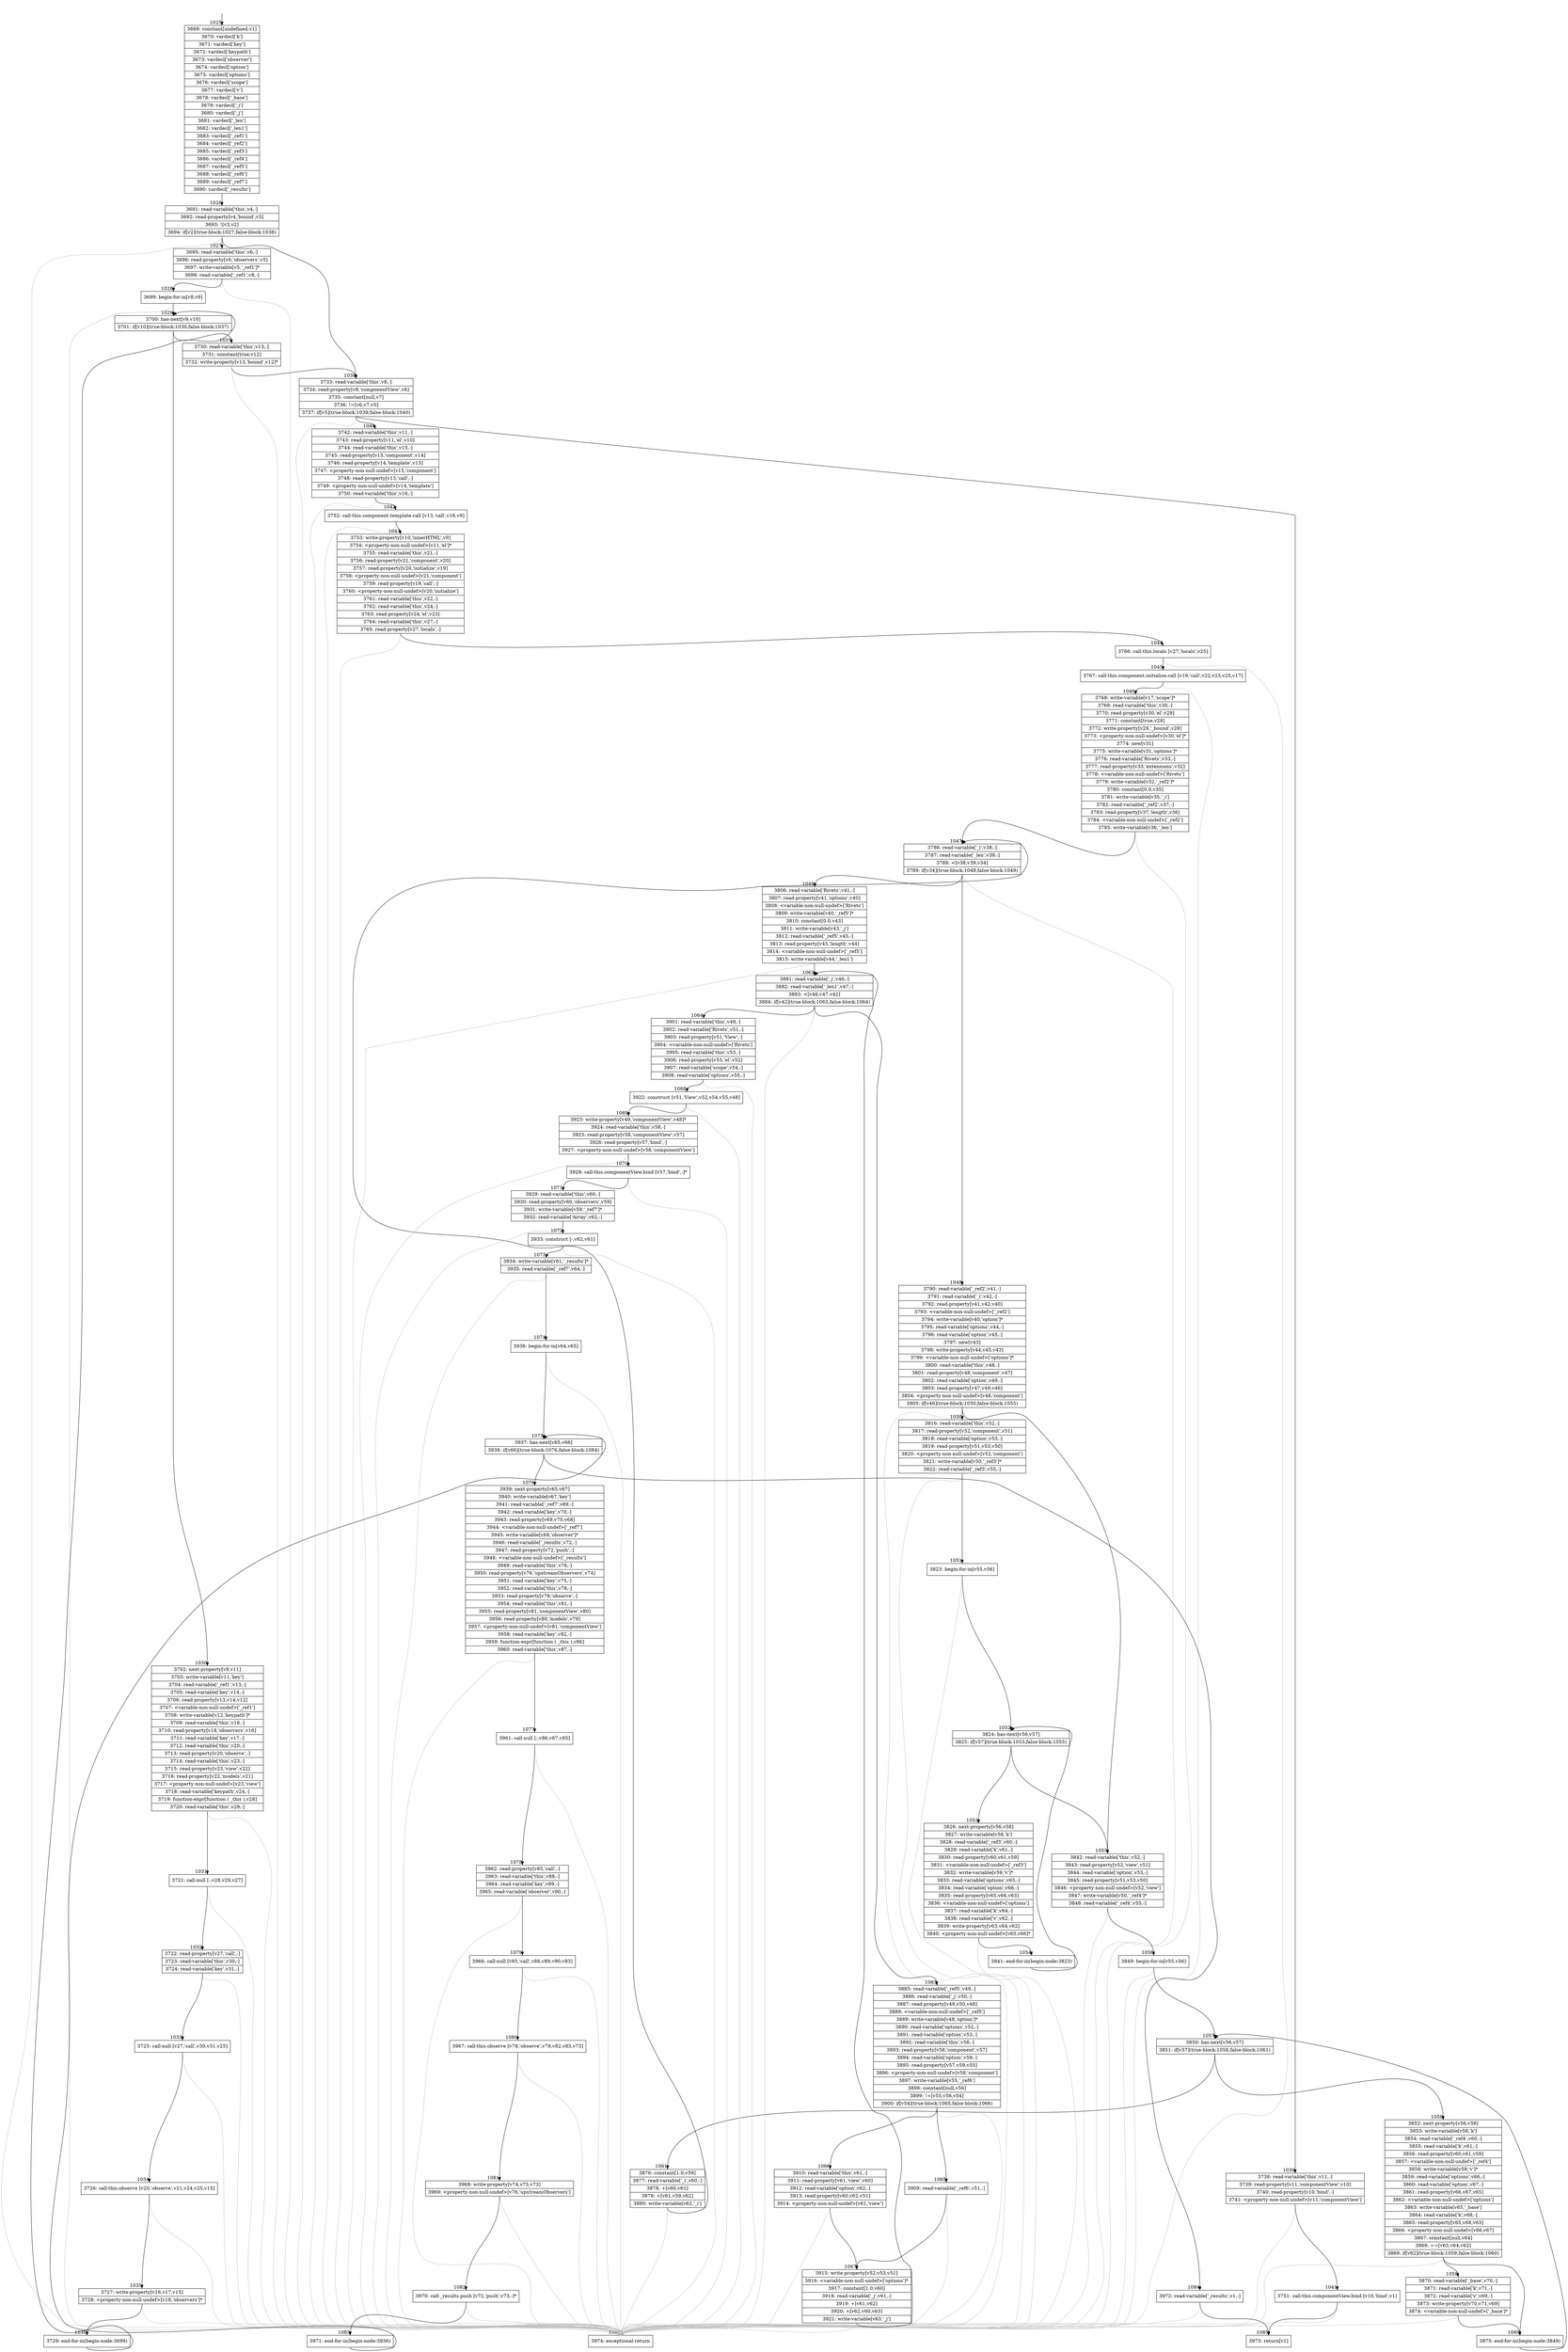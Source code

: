 digraph {
rankdir="TD"
BB_entry72[shape=none,label=""];
BB_entry72 -> BB1025 [tailport=s, headport=n, headlabel="    1025"]
BB1025 [shape=record label="{3669: constant[undefined,v1]|3670: vardecl['k']|3671: vardecl['key']|3672: vardecl['keypath']|3673: vardecl['observer']|3674: vardecl['option']|3675: vardecl['options']|3676: vardecl['scope']|3677: vardecl['v']|3678: vardecl['_base']|3679: vardecl['_i']|3680: vardecl['_j']|3681: vardecl['_len']|3682: vardecl['_len1']|3683: vardecl['_ref1']|3684: vardecl['_ref2']|3685: vardecl['_ref3']|3686: vardecl['_ref4']|3687: vardecl['_ref5']|3688: vardecl['_ref6']|3689: vardecl['_ref7']|3690: vardecl['_results']}" ] 
BB1025 -> BB1026 [tailport=s, headport=n, headlabel="      1026"]
BB1026 [shape=record label="{3691: read-variable['this',v4,-]|3692: read-property[v4,'bound',v3]|3693: ![v3,v2]|3694: if[v2](true-block:1027,false-block:1038)}" ] 
BB1026 -> BB1027 [tailport=s, headport=n, headlabel="      1027"]
BB1026 -> BB1038 [tailport=s, headport=n, headlabel="      1038"]
BB1026 -> BB1086 [tailport=s, headport=n, color=gray, headlabel="      1086"]
BB1027 [shape=record label="{3695: read-variable['this',v6,-]|3696: read-property[v6,'observers',v5]|3697: write-variable[v5,'_ref1']*|3698: read-variable['_ref1',v8,-]}" ] 
BB1027 -> BB1028 [tailport=s, headport=n, headlabel="      1028"]
BB1027 -> BB1086 [tailport=s, headport=n, color=gray]
BB1028 [shape=record label="{3699: begin-for-in[v8,v9]}" ] 
BB1028 -> BB1029 [tailport=s, headport=n, headlabel="      1029"]
BB1028 -> BB1086 [tailport=s, headport=n, color=gray]
BB1029 [shape=record label="{3700: has-next[v9,v10]|3701: if[v10](true-block:1030,false-block:1037)}" ] 
BB1029 -> BB1030 [tailport=s, headport=n, headlabel="      1030"]
BB1029 -> BB1037 [tailport=s, headport=n, headlabel="      1037"]
BB1030 [shape=record label="{3702: next-property[v9,v11]|3703: write-variable[v11,'key']|3704: read-variable['_ref1',v13,-]|3705: read-variable['key',v14,-]|3706: read-property[v13,v14,v12]|3707: \<variable-non-null-undef\>['_ref1']|3708: write-variable[v12,'keypath']*|3709: read-variable['this',v18,-]|3710: read-property[v18,'observers',v16]|3711: read-variable['key',v17,-]|3712: read-variable['this',v20,-]|3713: read-property[v20,'observe',-]|3714: read-variable['this',v23,-]|3715: read-property[v23,'view',v22]|3716: read-property[v22,'models',v21]|3717: \<property-non-null-undef\>[v23,'view']|3718: read-variable['keypath',v24,-]|3719: function-expr[function ( _this ),v28]|3720: read-variable['this',v29,-]}" ] 
BB1030 -> BB1031 [tailport=s, headport=n, headlabel="      1031"]
BB1030 -> BB1086 [tailport=s, headport=n, color=gray]
BB1031 [shape=record label="{3721: call-null [-,v28,v29,v27]}" ] 
BB1031 -> BB1032 [tailport=s, headport=n, headlabel="      1032"]
BB1031 -> BB1086 [tailport=s, headport=n, color=gray]
BB1032 [shape=record label="{3722: read-property[v27,'call',-]|3723: read-variable['this',v30,-]|3724: read-variable['key',v31,-]}" ] 
BB1032 -> BB1033 [tailport=s, headport=n, headlabel="      1033"]
BB1032 -> BB1086 [tailport=s, headport=n, color=gray]
BB1033 [shape=record label="{3725: call-null [v27,'call',v30,v31,v25]}" ] 
BB1033 -> BB1034 [tailport=s, headport=n, headlabel="      1034"]
BB1033 -> BB1086 [tailport=s, headport=n, color=gray]
BB1034 [shape=record label="{3726: call-this.observe [v20,'observe',v21,v24,v25,v15]}" ] 
BB1034 -> BB1035 [tailport=s, headport=n, headlabel="      1035"]
BB1034 -> BB1086 [tailport=s, headport=n, color=gray]
BB1035 [shape=record label="{3727: write-property[v16,v17,v15]|3728: \<property-non-null-undef\>[v18,'observers']*}" ] 
BB1035 -> BB1036 [tailport=s, headport=n, headlabel="      1036"]
BB1035 -> BB1086 [tailport=s, headport=n, color=gray]
BB1036 [shape=record label="{3729: end-for-in(begin-node:3699)}" ] 
BB1036 -> BB1029 [tailport=s, headport=n]
BB1037 [shape=record label="{3730: read-variable['this',v13,-]|3731: constant[true,v12]|3732: write-property[v13,'bound',v12]*}" ] 
BB1037 -> BB1038 [tailport=s, headport=n]
BB1037 -> BB1086 [tailport=s, headport=n, color=gray]
BB1038 [shape=record label="{3733: read-variable['this',v8,-]|3734: read-property[v8,'componentView',v6]|3735: constant[null,v7]|3736: !=[v6,v7,v5]|3737: if[v5](true-block:1039,false-block:1040)}" ] 
BB1038 -> BB1039 [tailport=s, headport=n, headlabel="      1039"]
BB1038 -> BB1040 [tailport=s, headport=n, headlabel="      1040"]
BB1038 -> BB1086 [tailport=s, headport=n, color=gray]
BB1039 [shape=record label="{3738: read-variable['this',v11,-]|3739: read-property[v11,'componentView',v10]|3740: read-property[v10,'bind',-]|3741: \<property-non-null-undef\>[v11,'componentView']}" ] 
BB1039 -> BB1041 [tailport=s, headport=n, headlabel="      1041"]
BB1039 -> BB1086 [tailport=s, headport=n, color=gray]
BB1040 [shape=record label="{3742: read-variable['this',v11,-]|3743: read-property[v11,'el',v10]|3744: read-variable['this',v15,-]|3745: read-property[v15,'component',v14]|3746: read-property[v14,'template',v13]|3747: \<property-non-null-undef\>[v15,'component']|3748: read-property[v13,'call',-]|3749: \<property-non-null-undef\>[v14,'template']|3750: read-variable['this',v16,-]}" ] 
BB1040 -> BB1042 [tailport=s, headport=n, headlabel="      1042"]
BB1040 -> BB1086 [tailport=s, headport=n, color=gray]
BB1041 [shape=record label="{3751: call-this.componentView.bind [v10,'bind',v1]}" ] 
BB1041 -> BB1085 [tailport=s, headport=n, headlabel="      1085"]
BB1041 -> BB1086 [tailport=s, headport=n, color=gray]
BB1042 [shape=record label="{3752: call-this.component.template.call [v13,'call',v16,v9]}" ] 
BB1042 -> BB1043 [tailport=s, headport=n, headlabel="      1043"]
BB1042 -> BB1086 [tailport=s, headport=n, color=gray]
BB1043 [shape=record label="{3753: write-property[v10,'innerHTML',v9]|3754: \<property-non-null-undef\>[v11,'el']*|3755: read-variable['this',v21,-]|3756: read-property[v21,'component',v20]|3757: read-property[v20,'initialize',v19]|3758: \<property-non-null-undef\>[v21,'component']|3759: read-property[v19,'call',-]|3760: \<property-non-null-undef\>[v20,'initialize']|3761: read-variable['this',v22,-]|3762: read-variable['this',v24,-]|3763: read-property[v24,'el',v23]|3764: read-variable['this',v27,-]|3765: read-property[v27,'locals',-]}" ] 
BB1043 -> BB1044 [tailport=s, headport=n, headlabel="      1044"]
BB1043 -> BB1086 [tailport=s, headport=n, color=gray]
BB1044 [shape=record label="{3766: call-this.locals [v27,'locals',v25]}" ] 
BB1044 -> BB1045 [tailport=s, headport=n, headlabel="      1045"]
BB1044 -> BB1086 [tailport=s, headport=n, color=gray]
BB1045 [shape=record label="{3767: call-this.component.initialize.call [v19,'call',v22,v23,v25,v17]}" ] 
BB1045 -> BB1046 [tailport=s, headport=n, headlabel="      1046"]
BB1045 -> BB1086 [tailport=s, headport=n, color=gray]
BB1046 [shape=record label="{3768: write-variable[v17,'scope']*|3769: read-variable['this',v30,-]|3770: read-property[v30,'el',v29]|3771: constant[true,v28]|3772: write-property[v29,'_bound',v28]|3773: \<property-non-null-undef\>[v30,'el']*|3774: new[v31]|3775: write-variable[v31,'options']*|3776: read-variable['Rivets',v33,-]|3777: read-property[v33,'extensions',v32]|3778: \<variable-non-null-undef\>['Rivets']|3779: write-variable[v32,'_ref2']*|3780: constant[0.0,v35]|3781: write-variable[v35,'_i']|3782: read-variable['_ref2',v37,-]|3783: read-property[v37,'length',v36]|3784: \<variable-non-null-undef\>['_ref2']|3785: write-variable[v36,'_len']}" ] 
BB1046 -> BB1047 [tailport=s, headport=n, headlabel="      1047"]
BB1046 -> BB1086 [tailport=s, headport=n, color=gray]
BB1047 [shape=record label="{3786: read-variable['_i',v38,-]|3787: read-variable['_len',v39,-]|3788: \<[v38,v39,v34]|3789: if[v34](true-block:1048,false-block:1049)}" ] 
BB1047 -> BB1048 [tailport=s, headport=n, headlabel="      1048"]
BB1047 -> BB1049 [tailport=s, headport=n, headlabel="      1049"]
BB1047 -> BB1086 [tailport=s, headport=n, color=gray]
BB1048 [shape=record label="{3790: read-variable['_ref2',v41,-]|3791: read-variable['_i',v42,-]|3792: read-property[v41,v42,v40]|3793: \<variable-non-null-undef\>['_ref2']|3794: write-variable[v40,'option']*|3795: read-variable['options',v44,-]|3796: read-variable['option',v45,-]|3797: new[v43]|3798: write-property[v44,v45,v43]|3799: \<variable-non-null-undef\>['options']*|3800: read-variable['this',v48,-]|3801: read-property[v48,'component',v47]|3802: read-variable['option',v49,-]|3803: read-property[v47,v49,v46]|3804: \<property-non-null-undef\>[v48,'component']|3805: if[v46](true-block:1050,false-block:1055)}" ] 
BB1048 -> BB1050 [tailport=s, headport=n, headlabel="      1050"]
BB1048 -> BB1055 [tailport=s, headport=n, headlabel="      1055"]
BB1048 -> BB1086 [tailport=s, headport=n, color=gray]
BB1049 [shape=record label="{3806: read-variable['Rivets',v41,-]|3807: read-property[v41,'options',v40]|3808: \<variable-non-null-undef\>['Rivets']|3809: write-variable[v40,'_ref5']*|3810: constant[0.0,v43]|3811: write-variable[v43,'_j']|3812: read-variable['_ref5',v45,-]|3813: read-property[v45,'length',v44]|3814: \<variable-non-null-undef\>['_ref5']|3815: write-variable[v44,'_len1']}" ] 
BB1049 -> BB1062 [tailport=s, headport=n, headlabel="      1062"]
BB1049 -> BB1086 [tailport=s, headport=n, color=gray]
BB1050 [shape=record label="{3816: read-variable['this',v52,-]|3817: read-property[v52,'component',v51]|3818: read-variable['option',v53,-]|3819: read-property[v51,v53,v50]|3820: \<property-non-null-undef\>[v52,'component']|3821: write-variable[v50,'_ref3']*|3822: read-variable['_ref3',v55,-]}" ] 
BB1050 -> BB1051 [tailport=s, headport=n, headlabel="      1051"]
BB1050 -> BB1086 [tailport=s, headport=n, color=gray]
BB1051 [shape=record label="{3823: begin-for-in[v55,v56]}" ] 
BB1051 -> BB1052 [tailport=s, headport=n, headlabel="      1052"]
BB1051 -> BB1086 [tailport=s, headport=n, color=gray]
BB1052 [shape=record label="{3824: has-next[v56,v57]|3825: if[v57](true-block:1053,false-block:1055)}" ] 
BB1052 -> BB1053 [tailport=s, headport=n, headlabel="      1053"]
BB1052 -> BB1055 [tailport=s, headport=n]
BB1053 [shape=record label="{3826: next-property[v56,v58]|3827: write-variable[v58,'k']|3828: read-variable['_ref3',v60,-]|3829: read-variable['k',v61,-]|3830: read-property[v60,v61,v59]|3831: \<variable-non-null-undef\>['_ref3']|3832: write-variable[v59,'v']*|3833: read-variable['options',v65,-]|3834: read-variable['option',v66,-]|3835: read-property[v65,v66,v63]|3836: \<variable-non-null-undef\>['options']|3837: read-variable['k',v64,-]|3838: read-variable['v',v62,-]|3839: write-property[v63,v64,v62]|3840: \<property-non-null-undef\>[v65,v66]*}" ] 
BB1053 -> BB1054 [tailport=s, headport=n, headlabel="      1054"]
BB1053 -> BB1086 [tailport=s, headport=n, color=gray]
BB1054 [shape=record label="{3841: end-for-in(begin-node:3823)}" ] 
BB1054 -> BB1052 [tailport=s, headport=n]
BB1055 [shape=record label="{3842: read-variable['this',v52,-]|3843: read-property[v52,'view',v51]|3844: read-variable['option',v53,-]|3845: read-property[v51,v53,v50]|3846: \<property-non-null-undef\>[v52,'view']|3847: write-variable[v50,'_ref4']*|3848: read-variable['_ref4',v55,-]}" ] 
BB1055 -> BB1056 [tailport=s, headport=n, headlabel="      1056"]
BB1055 -> BB1086 [tailport=s, headport=n, color=gray]
BB1056 [shape=record label="{3849: begin-for-in[v55,v56]}" ] 
BB1056 -> BB1057 [tailport=s, headport=n, headlabel="      1057"]
BB1056 -> BB1086 [tailport=s, headport=n, color=gray]
BB1057 [shape=record label="{3850: has-next[v56,v57]|3851: if[v57](true-block:1058,false-block:1061)}" ] 
BB1057 -> BB1058 [tailport=s, headport=n, headlabel="      1058"]
BB1057 -> BB1061 [tailport=s, headport=n, headlabel="      1061"]
BB1058 [shape=record label="{3852: next-property[v56,v58]|3853: write-variable[v58,'k']|3854: read-variable['_ref4',v60,-]|3855: read-variable['k',v61,-]|3856: read-property[v60,v61,v59]|3857: \<variable-non-null-undef\>['_ref4']|3858: write-variable[v59,'v']*|3859: read-variable['options',v66,-]|3860: read-variable['option',v67,-]|3861: read-property[v66,v67,v65]|3862: \<variable-non-null-undef\>['options']|3863: write-variable[v65,'_base']|3864: read-variable['k',v68,-]|3865: read-property[v65,v68,v63]|3866: \<property-non-null-undef\>[v66,v67]|3867: constant[null,v64]|3868: ==[v63,v64,v62]|3869: if[v62](true-block:1059,false-block:1060)}" ] 
BB1058 -> BB1059 [tailport=s, headport=n, headlabel="      1059"]
BB1058 -> BB1060 [tailport=s, headport=n, headlabel="      1060"]
BB1058 -> BB1086 [tailport=s, headport=n, color=gray]
BB1059 [shape=record label="{3870: read-variable['_base',v70,-]|3871: read-variable['k',v71,-]|3872: read-variable['v',v69,-]|3873: write-property[v70,v71,v69]|3874: \<variable-non-null-undef\>['_base']*}" ] 
BB1059 -> BB1060 [tailport=s, headport=n]
BB1059 -> BB1086 [tailport=s, headport=n, color=gray]
BB1060 [shape=record label="{3875: end-for-in(begin-node:3849)}" ] 
BB1060 -> BB1057 [tailport=s, headport=n]
BB1061 [shape=record label="{3876: constant[1.0,v59]|3877: read-variable['_i',v60,-]|3878: +[v60,v61]|3879: +[v61,v59,v62]|3880: write-variable[v62,'_i']}" ] 
BB1061 -> BB1047 [tailport=s, headport=n]
BB1061 -> BB1086 [tailport=s, headport=n, color=gray]
BB1062 [shape=record label="{3881: read-variable['_j',v46,-]|3882: read-variable['_len1',v47,-]|3883: \<[v46,v47,v42]|3884: if[v42](true-block:1063,false-block:1064)}" ] 
BB1062 -> BB1063 [tailport=s, headport=n, headlabel="      1063"]
BB1062 -> BB1064 [tailport=s, headport=n, headlabel="      1064"]
BB1062 -> BB1086 [tailport=s, headport=n, color=gray]
BB1063 [shape=record label="{3885: read-variable['_ref5',v49,-]|3886: read-variable['_j',v50,-]|3887: read-property[v49,v50,v48]|3888: \<variable-non-null-undef\>['_ref5']|3889: write-variable[v48,'option']*|3890: read-variable['options',v52,-]|3891: read-variable['option',v53,-]|3892: read-variable['this',v58,-]|3893: read-property[v58,'component',v57]|3894: read-variable['option',v59,-]|3895: read-property[v57,v59,v55]|3896: \<property-non-null-undef\>[v58,'component']|3897: write-variable[v55,'_ref6']|3898: constant[null,v56]|3899: !=[v55,v56,v54]|3900: if[v54](true-block:1065,false-block:1066)}" ] 
BB1063 -> BB1065 [tailport=s, headport=n, headlabel="      1065"]
BB1063 -> BB1066 [tailport=s, headport=n, headlabel="      1066"]
BB1063 -> BB1086 [tailport=s, headport=n, color=gray]
BB1064 [shape=record label="{3901: read-variable['this',v49,-]|3902: read-variable['Rivets',v51,-]|3903: read-property[v51,'View',-]|3904: \<variable-non-null-undef\>['Rivets']|3905: read-variable['this',v53,-]|3906: read-property[v53,'el',v52]|3907: read-variable['scope',v54,-]|3908: read-variable['options',v55,-]}" ] 
BB1064 -> BB1068 [tailport=s, headport=n, headlabel="      1068"]
BB1064 -> BB1086 [tailport=s, headport=n, color=gray]
BB1065 [shape=record label="{3909: read-variable['_ref6',v51,-]}" ] 
BB1065 -> BB1067 [tailport=s, headport=n, headlabel="      1067"]
BB1065 -> BB1086 [tailport=s, headport=n, color=gray]
BB1066 [shape=record label="{3910: read-variable['this',v61,-]|3911: read-property[v61,'view',v60]|3912: read-variable['option',v62,-]|3913: read-property[v60,v62,v51]|3914: \<property-non-null-undef\>[v61,'view']}" ] 
BB1066 -> BB1067 [tailport=s, headport=n]
BB1066 -> BB1086 [tailport=s, headport=n, color=gray]
BB1067 [shape=record label="{3915: write-property[v52,v53,v51]|3916: \<variable-non-null-undef\>['options']*|3917: constant[1.0,v60]|3918: read-variable['_j',v61,-]|3919: +[v61,v62]|3920: +[v62,v60,v63]|3921: write-variable[v63,'_j']}" ] 
BB1067 -> BB1062 [tailport=s, headport=n]
BB1067 -> BB1086 [tailport=s, headport=n, color=gray]
BB1068 [shape=record label="{3922: construct [v51,'View',v52,v54,v55,v48]}" ] 
BB1068 -> BB1069 [tailport=s, headport=n, headlabel="      1069"]
BB1068 -> BB1086 [tailport=s, headport=n, color=gray]
BB1069 [shape=record label="{3923: write-property[v49,'componentView',v48]*|3924: read-variable['this',v58,-]|3925: read-property[v58,'componentView',v57]|3926: read-property[v57,'bind',-]|3927: \<property-non-null-undef\>[v58,'componentView']}" ] 
BB1069 -> BB1070 [tailport=s, headport=n, headlabel="      1070"]
BB1069 -> BB1086 [tailport=s, headport=n, color=gray]
BB1070 [shape=record label="{3928: call-this.componentView.bind [v57,'bind',-]*}" ] 
BB1070 -> BB1071 [tailport=s, headport=n, headlabel="      1071"]
BB1070 -> BB1086 [tailport=s, headport=n, color=gray]
BB1071 [shape=record label="{3929: read-variable['this',v60,-]|3930: read-property[v60,'observers',v59]|3931: write-variable[v59,'_ref7']*|3932: read-variable['Array',v62,-]}" ] 
BB1071 -> BB1072 [tailport=s, headport=n, headlabel="      1072"]
BB1071 -> BB1086 [tailport=s, headport=n, color=gray]
BB1072 [shape=record label="{3933: construct [-,v62,v61]}" ] 
BB1072 -> BB1073 [tailport=s, headport=n, headlabel="      1073"]
BB1072 -> BB1086 [tailport=s, headport=n, color=gray]
BB1073 [shape=record label="{3934: write-variable[v61,'_results']*|3935: read-variable['_ref7',v64,-]}" ] 
BB1073 -> BB1074 [tailport=s, headport=n, headlabel="      1074"]
BB1073 -> BB1086 [tailport=s, headport=n, color=gray]
BB1074 [shape=record label="{3936: begin-for-in[v64,v65]}" ] 
BB1074 -> BB1075 [tailport=s, headport=n, headlabel="      1075"]
BB1074 -> BB1086 [tailport=s, headport=n, color=gray]
BB1075 [shape=record label="{3937: has-next[v65,v66]|3938: if[v66](true-block:1076,false-block:1084)}" ] 
BB1075 -> BB1076 [tailport=s, headport=n, headlabel="      1076"]
BB1075 -> BB1084 [tailport=s, headport=n, headlabel="      1084"]
BB1076 [shape=record label="{3939: next-property[v65,v67]|3940: write-variable[v67,'key']|3941: read-variable['_ref7',v69,-]|3942: read-variable['key',v70,-]|3943: read-property[v69,v70,v68]|3944: \<variable-non-null-undef\>['_ref7']|3945: write-variable[v68,'observer']*|3946: read-variable['_results',v72,-]|3947: read-property[v72,'push',-]|3948: \<variable-non-null-undef\>['_results']|3949: read-variable['this',v76,-]|3950: read-property[v76,'upstreamObservers',v74]|3951: read-variable['key',v75,-]|3952: read-variable['this',v78,-]|3953: read-property[v78,'observe',-]|3954: read-variable['this',v81,-]|3955: read-property[v81,'componentView',v80]|3956: read-property[v80,'models',v79]|3957: \<property-non-null-undef\>[v81,'componentView']|3958: read-variable['key',v82,-]|3959: function-expr[function ( _this ),v86]|3960: read-variable['this',v87,-]}" ] 
BB1076 -> BB1077 [tailport=s, headport=n, headlabel="      1077"]
BB1076 -> BB1086 [tailport=s, headport=n, color=gray]
BB1077 [shape=record label="{3961: call-null [-,v86,v87,v85]}" ] 
BB1077 -> BB1078 [tailport=s, headport=n, headlabel="      1078"]
BB1077 -> BB1086 [tailport=s, headport=n, color=gray]
BB1078 [shape=record label="{3962: read-property[v85,'call',-]|3963: read-variable['this',v88,-]|3964: read-variable['key',v89,-]|3965: read-variable['observer',v90,-]}" ] 
BB1078 -> BB1079 [tailport=s, headport=n, headlabel="      1079"]
BB1078 -> BB1086 [tailport=s, headport=n, color=gray]
BB1079 [shape=record label="{3966: call-null [v85,'call',v88,v89,v90,v83]}" ] 
BB1079 -> BB1080 [tailport=s, headport=n, headlabel="      1080"]
BB1079 -> BB1086 [tailport=s, headport=n, color=gray]
BB1080 [shape=record label="{3967: call-this.observe [v78,'observe',v79,v82,v83,v73]}" ] 
BB1080 -> BB1081 [tailport=s, headport=n, headlabel="      1081"]
BB1080 -> BB1086 [tailport=s, headport=n, color=gray]
BB1081 [shape=record label="{3968: write-property[v74,v75,v73]|3969: \<property-non-null-undef\>[v76,'upstreamObservers']}" ] 
BB1081 -> BB1082 [tailport=s, headport=n, headlabel="      1082"]
BB1081 -> BB1086 [tailport=s, headport=n, color=gray]
BB1082 [shape=record label="{3970: call-_results.push [v72,'push',v73,-]*}" ] 
BB1082 -> BB1083 [tailport=s, headport=n, headlabel="      1083"]
BB1082 -> BB1086 [tailport=s, headport=n, color=gray]
BB1083 [shape=record label="{3971: end-for-in(begin-node:3936)}" ] 
BB1083 -> BB1075 [tailport=s, headport=n]
BB1084 [shape=record label="{3972: read-variable['_results',v1,-]}" ] 
BB1084 -> BB1085 [tailport=s, headport=n]
BB1084 -> BB1086 [tailport=s, headport=n, color=gray]
BB1085 [shape=record label="{3973: return[v1]}" ] 
BB1086 [shape=record label="{3974: exceptional-return}" ] 
//#$~ 868
}
